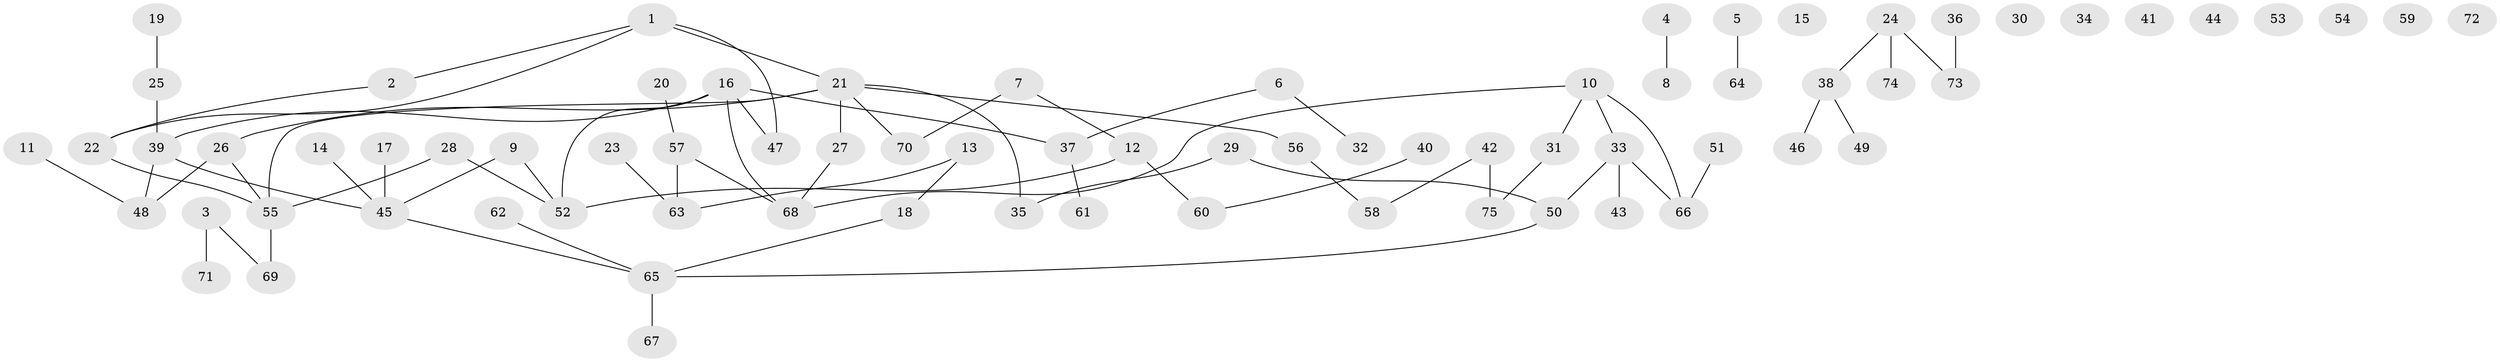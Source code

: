 // Generated by graph-tools (version 1.1) at 2025/00/03/09/25 03:00:44]
// undirected, 75 vertices, 75 edges
graph export_dot {
graph [start="1"]
  node [color=gray90,style=filled];
  1;
  2;
  3;
  4;
  5;
  6;
  7;
  8;
  9;
  10;
  11;
  12;
  13;
  14;
  15;
  16;
  17;
  18;
  19;
  20;
  21;
  22;
  23;
  24;
  25;
  26;
  27;
  28;
  29;
  30;
  31;
  32;
  33;
  34;
  35;
  36;
  37;
  38;
  39;
  40;
  41;
  42;
  43;
  44;
  45;
  46;
  47;
  48;
  49;
  50;
  51;
  52;
  53;
  54;
  55;
  56;
  57;
  58;
  59;
  60;
  61;
  62;
  63;
  64;
  65;
  66;
  67;
  68;
  69;
  70;
  71;
  72;
  73;
  74;
  75;
  1 -- 2;
  1 -- 21;
  1 -- 22;
  1 -- 47;
  2 -- 22;
  3 -- 69;
  3 -- 71;
  4 -- 8;
  5 -- 64;
  6 -- 32;
  6 -- 37;
  7 -- 12;
  7 -- 70;
  9 -- 45;
  9 -- 52;
  10 -- 31;
  10 -- 33;
  10 -- 66;
  10 -- 68;
  11 -- 48;
  12 -- 52;
  12 -- 60;
  13 -- 18;
  13 -- 63;
  14 -- 45;
  16 -- 37;
  16 -- 39;
  16 -- 47;
  16 -- 52;
  16 -- 68;
  17 -- 45;
  18 -- 65;
  19 -- 25;
  20 -- 57;
  21 -- 26;
  21 -- 27;
  21 -- 35;
  21 -- 55;
  21 -- 56;
  21 -- 70;
  22 -- 55;
  23 -- 63;
  24 -- 38;
  24 -- 73;
  24 -- 74;
  25 -- 39;
  26 -- 48;
  26 -- 55;
  27 -- 68;
  28 -- 52;
  28 -- 55;
  29 -- 35;
  29 -- 50;
  31 -- 75;
  33 -- 43;
  33 -- 50;
  33 -- 66;
  36 -- 73;
  37 -- 61;
  38 -- 46;
  38 -- 49;
  39 -- 45;
  39 -- 48;
  40 -- 60;
  42 -- 58;
  42 -- 75;
  45 -- 65;
  50 -- 65;
  51 -- 66;
  55 -- 69;
  56 -- 58;
  57 -- 63;
  57 -- 68;
  62 -- 65;
  65 -- 67;
}
